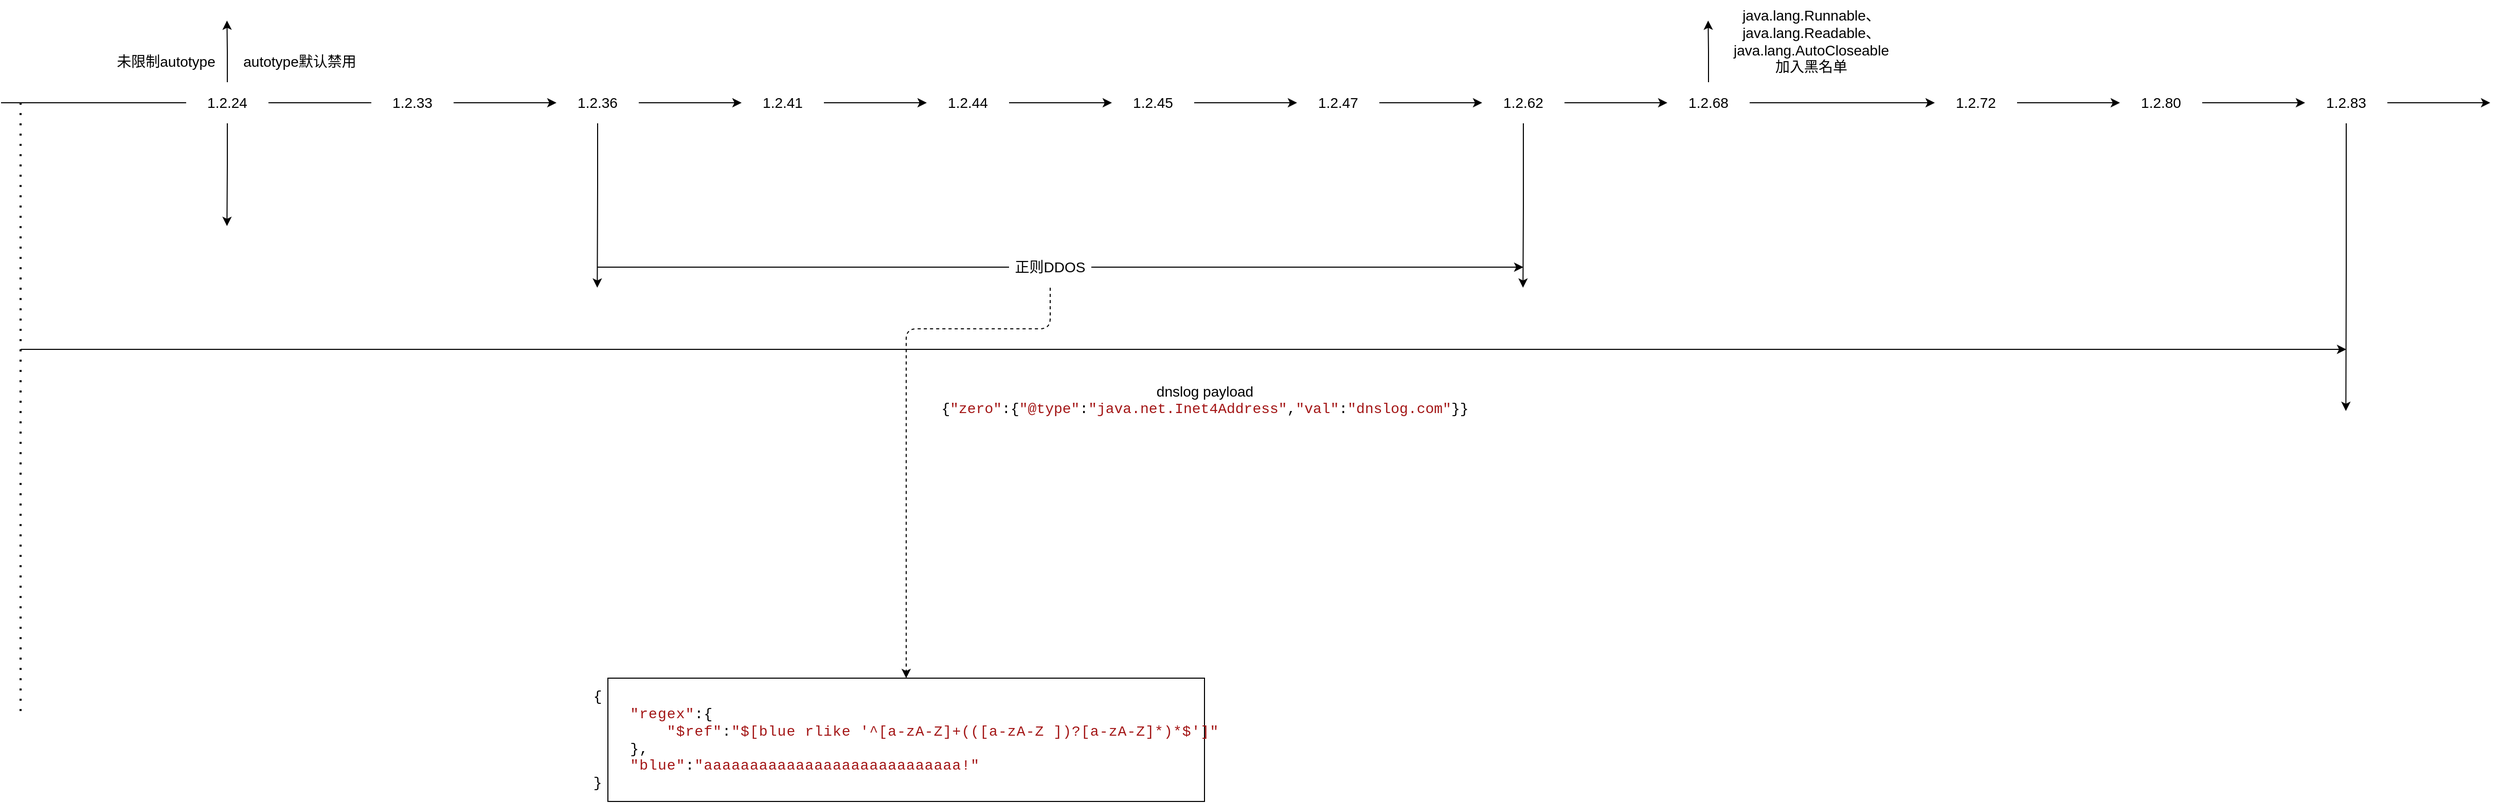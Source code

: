 <mxfile version="24.2.0" type="github">
  <diagram name="第 1 页" id="BrHA03G-W_aIONTmGHqB">
    <mxGraphModel dx="3273" dy="1555" grid="1" gridSize="20" guides="1" tooltips="1" connect="1" arrows="1" fold="1" page="1" pageScale="1" pageWidth="4681" pageHeight="3300" math="0" shadow="0">
      <root>
        <mxCell id="0" />
        <mxCell id="1" parent="0" />
        <mxCell id="WJFe8LfCxCwkPJLQWvTl-51" value="dnslog payload&lt;div style=&quot;font-size: 14px;&quot;&gt;&lt;div style=&quot;background-color: rgb(255, 255, 255); font-family: Consolas, &amp;quot;Courier New&amp;quot;, monospace; font-size: 14px; line-height: 19px; white-space-collapse: preserve;&quot;&gt;{&lt;span style=&quot;color: rgb(163, 21, 21); font-size: 14px;&quot;&gt;&quot;zero&quot;&lt;/span&gt;:{&lt;span style=&quot;color: rgb(163, 21, 21); font-size: 14px;&quot;&gt;&quot;@type&quot;&lt;/span&gt;:&lt;span style=&quot;color: rgb(163, 21, 21); font-size: 14px;&quot;&gt;&quot;java.net.Inet4Address&quot;&lt;/span&gt;,&lt;span style=&quot;color: rgb(163, 21, 21); font-size: 14px;&quot;&gt;&quot;val&quot;&lt;/span&gt;:&lt;span style=&quot;color: rgb(163, 21, 21); font-size: 14px;&quot;&gt;&quot;dnslog.com&quot;&lt;/span&gt;}}&lt;/div&gt;&lt;/div&gt;" style="text;html=1;align=center;verticalAlign=middle;resizable=0;points=[];autosize=1;strokeColor=none;fillColor=none;labelBackgroundColor=none;fontSize=14;" parent="1" vertex="1">
          <mxGeometry x="1300" y="900" width="500" height="60" as="geometry" />
        </mxCell>
        <mxCell id="WJFe8LfCxCwkPJLQWvTl-65" value="autotype默认禁用" style="text;html=1;align=center;verticalAlign=middle;resizable=1;points=[];autosize=1;strokeColor=none;fillColor=none;fontSize=14;" parent="1" vertex="1">
          <mxGeometry x="600" y="580" width="140" height="40" as="geometry" />
        </mxCell>
        <mxCell id="WJFe8LfCxCwkPJLQWvTl-100" value="" style="endArrow=classic;html=1;rounded=0;fontSize=14;" parent="1" source="WJFe8LfCxCwkPJLQWvTl-121" edge="1">
          <mxGeometry width="50" height="50" relative="1" as="geometry">
            <mxPoint x="480" y="640" as="sourcePoint" />
            <mxPoint x="2800" y="640" as="targetPoint" />
          </mxGeometry>
        </mxCell>
        <mxCell id="WJFe8LfCxCwkPJLQWvTl-102" value="" style="endArrow=none;html=1;rounded=0;endFill=0;fontSize=14;" parent="1" target="WJFe8LfCxCwkPJLQWvTl-101" edge="1">
          <mxGeometry width="50" height="50" relative="1" as="geometry">
            <mxPoint x="380" y="640" as="sourcePoint" />
            <mxPoint x="980" y="640" as="targetPoint" />
          </mxGeometry>
        </mxCell>
        <mxCell id="WJFe8LfCxCwkPJLQWvTl-105" style="edgeStyle=orthogonalEdgeStyle;rounded=0;orthogonalLoop=1;jettySize=auto;html=1;exitX=0.5;exitY=0;exitDx=0;exitDy=0;fontSize=14;" parent="1" source="WJFe8LfCxCwkPJLQWvTl-101" edge="1">
          <mxGeometry relative="1" as="geometry">
            <mxPoint x="599.667" y="560" as="targetPoint" />
            <Array as="points">
              <mxPoint x="600" y="590" />
              <mxPoint x="600" y="590" />
            </Array>
          </mxGeometry>
        </mxCell>
        <mxCell id="WJFe8LfCxCwkPJLQWvTl-134" style="edgeStyle=orthogonalEdgeStyle;rounded=0;orthogonalLoop=1;jettySize=auto;html=1;exitX=0.5;exitY=1;exitDx=0;exitDy=0;fontSize=14;" parent="1" source="WJFe8LfCxCwkPJLQWvTl-101" edge="1">
          <mxGeometry relative="1" as="geometry">
            <mxPoint x="599.667" y="760" as="targetPoint" />
            <Array as="points">
              <mxPoint x="600" y="700" />
              <mxPoint x="600" y="700" />
            </Array>
          </mxGeometry>
        </mxCell>
        <mxCell id="WJFe8LfCxCwkPJLQWvTl-101" value="1.2.24" style="whiteSpace=wrap;html=1;fillColor=default;strokeColor=none;fontSize=14;" parent="1" vertex="1">
          <mxGeometry x="560" y="620" width="80" height="40" as="geometry" />
        </mxCell>
        <mxCell id="WJFe8LfCxCwkPJLQWvTl-123" value="" style="endArrow=none;html=1;rounded=0;fontSize=14;endFill=0;" parent="1" source="WJFe8LfCxCwkPJLQWvTl-101" target="WJFe8LfCxCwkPJLQWvTl-110" edge="1">
          <mxGeometry width="50" height="50" relative="1" as="geometry">
            <mxPoint x="640" y="640" as="sourcePoint" />
            <mxPoint x="2400" y="640" as="targetPoint" />
          </mxGeometry>
        </mxCell>
        <mxCell id="WJFe8LfCxCwkPJLQWvTl-110" value="1.2.33" style="whiteSpace=wrap;html=1;fillColor=default;strokeColor=none;fontSize=14;" parent="1" vertex="1">
          <mxGeometry x="740" y="620" width="80" height="40" as="geometry" />
        </mxCell>
        <mxCell id="WJFe8LfCxCwkPJLQWvTl-124" value="" style="endArrow=classic;html=1;rounded=0;fontSize=14;" parent="1" source="WJFe8LfCxCwkPJLQWvTl-110" target="WJFe8LfCxCwkPJLQWvTl-112" edge="1">
          <mxGeometry width="50" height="50" relative="1" as="geometry">
            <mxPoint x="830" y="640" as="sourcePoint" />
            <mxPoint x="2400" y="640" as="targetPoint" />
          </mxGeometry>
        </mxCell>
        <mxCell id="WJFe8LfCxCwkPJLQWvTl-143" style="edgeStyle=orthogonalEdgeStyle;rounded=0;orthogonalLoop=1;jettySize=auto;html=1;exitX=0.5;exitY=1;exitDx=0;exitDy=0;" parent="1" source="WJFe8LfCxCwkPJLQWvTl-112" edge="1">
          <mxGeometry relative="1" as="geometry">
            <mxPoint x="959.667" y="820" as="targetPoint" />
            <Array as="points">
              <mxPoint x="960" y="720" />
              <mxPoint x="960" y="720" />
            </Array>
          </mxGeometry>
        </mxCell>
        <mxCell id="WJFe8LfCxCwkPJLQWvTl-112" value="1.2.36" style="whiteSpace=wrap;html=1;fillColor=default;strokeColor=none;fontSize=14;" parent="1" vertex="1">
          <mxGeometry x="920" y="620" width="80" height="40" as="geometry" />
        </mxCell>
        <mxCell id="WJFe8LfCxCwkPJLQWvTl-125" value="" style="endArrow=classic;html=1;rounded=0;fontSize=14;" parent="1" source="WJFe8LfCxCwkPJLQWvTl-166" target="WJFe8LfCxCwkPJLQWvTl-116" edge="1">
          <mxGeometry width="50" height="50" relative="1" as="geometry">
            <mxPoint x="1020" y="640" as="sourcePoint" />
            <mxPoint x="2400" y="640" as="targetPoint" />
          </mxGeometry>
        </mxCell>
        <mxCell id="WJFe8LfCxCwkPJLQWvTl-116" value="1.2.47" style="whiteSpace=wrap;html=1;fillColor=default;strokeColor=none;fontSize=14;" parent="1" vertex="1">
          <mxGeometry x="1640" y="620" width="80" height="40" as="geometry" />
        </mxCell>
        <mxCell id="WJFe8LfCxCwkPJLQWvTl-126" value="" style="endArrow=classic;html=1;rounded=0;fontSize=14;" parent="1" source="WJFe8LfCxCwkPJLQWvTl-112" target="WJFe8LfCxCwkPJLQWvTl-113" edge="1">
          <mxGeometry width="50" height="50" relative="1" as="geometry">
            <mxPoint x="1020" y="640" as="sourcePoint" />
            <mxPoint x="1420" y="640" as="targetPoint" />
          </mxGeometry>
        </mxCell>
        <mxCell id="WJFe8LfCxCwkPJLQWvTl-113" value="1.2.41" style="whiteSpace=wrap;html=1;fillColor=default;strokeColor=none;fontSize=14;" parent="1" vertex="1">
          <mxGeometry x="1100" y="620" width="80" height="40" as="geometry" />
        </mxCell>
        <mxCell id="WJFe8LfCxCwkPJLQWvTl-129" value="" style="endArrow=classic;html=1;rounded=0;fontSize=14;" parent="1" source="WJFe8LfCxCwkPJLQWvTl-113" target="WJFe8LfCxCwkPJLQWvTl-115" edge="1">
          <mxGeometry width="50" height="50" relative="1" as="geometry">
            <mxPoint x="1180" y="640" as="sourcePoint" />
            <mxPoint x="1730" y="640" as="targetPoint" />
          </mxGeometry>
        </mxCell>
        <mxCell id="WJFe8LfCxCwkPJLQWvTl-115" value="1.2.44" style="whiteSpace=wrap;html=1;fillColor=default;strokeColor=none;fontSize=14;" parent="1" vertex="1">
          <mxGeometry x="1280" y="620" width="80" height="40" as="geometry" />
        </mxCell>
        <mxCell id="WJFe8LfCxCwkPJLQWvTl-130" value="" style="endArrow=classic;html=1;rounded=0;fontSize=14;" parent="1" source="WJFe8LfCxCwkPJLQWvTl-116" target="WJFe8LfCxCwkPJLQWvTl-118" edge="1">
          <mxGeometry width="50" height="50" relative="1" as="geometry">
            <mxPoint x="1720" y="640" as="sourcePoint" />
            <mxPoint x="2580" y="640" as="targetPoint" />
          </mxGeometry>
        </mxCell>
        <mxCell id="6waAEHE7Pi9td4LNbUZB-1" style="edgeStyle=orthogonalEdgeStyle;rounded=0;orthogonalLoop=1;jettySize=auto;html=1;exitX=0.5;exitY=1;exitDx=0;exitDy=0;" edge="1" parent="1" source="WJFe8LfCxCwkPJLQWvTl-118">
          <mxGeometry relative="1" as="geometry">
            <mxPoint x="1859.667" y="820" as="targetPoint" />
          </mxGeometry>
        </mxCell>
        <mxCell id="WJFe8LfCxCwkPJLQWvTl-118" value="1.2.62" style="whiteSpace=wrap;html=1;fillColor=default;strokeColor=none;fontSize=14;" parent="1" vertex="1">
          <mxGeometry x="1820" y="620" width="80" height="40" as="geometry" />
        </mxCell>
        <mxCell id="WJFe8LfCxCwkPJLQWvTl-131" value="" style="endArrow=classic;html=1;rounded=0;fontSize=14;" parent="1" source="WJFe8LfCxCwkPJLQWvTl-169" target="WJFe8LfCxCwkPJLQWvTl-119" edge="1">
          <mxGeometry width="50" height="50" relative="1" as="geometry">
            <mxPoint x="1880" y="640" as="sourcePoint" />
            <mxPoint x="2580" y="640" as="targetPoint" />
          </mxGeometry>
        </mxCell>
        <mxCell id="WJFe8LfCxCwkPJLQWvTl-119" value="1.2.72" style="whiteSpace=wrap;html=1;fillColor=default;strokeColor=none;fontSize=14;" parent="1" vertex="1">
          <mxGeometry x="2260" y="620" width="80" height="40" as="geometry" />
        </mxCell>
        <mxCell id="WJFe8LfCxCwkPJLQWvTl-132" value="" style="endArrow=classic;html=1;rounded=0;fontSize=14;" parent="1" source="WJFe8LfCxCwkPJLQWvTl-119" target="WJFe8LfCxCwkPJLQWvTl-122" edge="1">
          <mxGeometry width="50" height="50" relative="1" as="geometry">
            <mxPoint x="2340" y="640" as="sourcePoint" />
            <mxPoint x="2860" y="640" as="targetPoint" />
          </mxGeometry>
        </mxCell>
        <mxCell id="WJFe8LfCxCwkPJLQWvTl-122" value="1.2.80" style="whiteSpace=wrap;html=1;fillColor=default;strokeColor=none;fontSize=14;" parent="1" vertex="1">
          <mxGeometry x="2440" y="620" width="80" height="40" as="geometry" />
        </mxCell>
        <mxCell id="WJFe8LfCxCwkPJLQWvTl-133" value="" style="endArrow=classic;html=1;rounded=0;fontSize=14;" parent="1" source="WJFe8LfCxCwkPJLQWvTl-122" target="WJFe8LfCxCwkPJLQWvTl-121" edge="1">
          <mxGeometry width="50" height="50" relative="1" as="geometry">
            <mxPoint x="2520" y="640" as="sourcePoint" />
            <mxPoint x="2860" y="640" as="targetPoint" />
          </mxGeometry>
        </mxCell>
        <mxCell id="WJFe8LfCxCwkPJLQWvTl-168" style="edgeStyle=orthogonalEdgeStyle;rounded=0;orthogonalLoop=1;jettySize=auto;html=1;exitX=0.5;exitY=1;exitDx=0;exitDy=0;" parent="1" source="WJFe8LfCxCwkPJLQWvTl-121" edge="1">
          <mxGeometry relative="1" as="geometry">
            <mxPoint x="2659.667" y="940" as="targetPoint" />
          </mxGeometry>
        </mxCell>
        <mxCell id="WJFe8LfCxCwkPJLQWvTl-121" value="1.2.83" style="whiteSpace=wrap;html=1;fillColor=default;strokeColor=none;fontSize=14;" parent="1" vertex="1">
          <mxGeometry x="2620" y="620" width="80" height="40" as="geometry" />
        </mxCell>
        <mxCell id="WJFe8LfCxCwkPJLQWvTl-136" value="未限制autotype" style="text;html=1;align=center;verticalAlign=middle;resizable=1;points=[];autosize=1;strokeColor=none;fillColor=none;labelBackgroundColor=none;fontSize=14;" parent="1" vertex="1">
          <mxGeometry x="470" y="580" width="140" height="40" as="geometry" />
        </mxCell>
        <mxCell id="WJFe8LfCxCwkPJLQWvTl-145" value="" style="endArrow=classic;html=1;rounded=0;" parent="1" source="WJFe8LfCxCwkPJLQWvTl-150" edge="1">
          <mxGeometry width="50" height="50" relative="1" as="geometry">
            <mxPoint x="960" y="800" as="sourcePoint" />
            <mxPoint x="1860" y="800" as="targetPoint" />
          </mxGeometry>
        </mxCell>
        <mxCell id="WJFe8LfCxCwkPJLQWvTl-147" value="&lt;div style=&quot;font-family: Consolas, &amp;quot;Courier New&amp;quot;, monospace; font-size: 14px; letter-spacing: 0.544px; text-align: left; white-space: pre;&quot;&gt;{&lt;/div&gt;&lt;div style=&quot;font-family: Consolas, &amp;quot;Courier New&amp;quot;, monospace; font-size: 14px; letter-spacing: 0.544px; text-align: left; white-space: pre;&quot;&gt;&amp;nbsp; &amp;nbsp; &lt;span style=&quot;color: rgb(163, 21, 21); font-size: 14px;&quot;&gt;&quot;regex&quot;&lt;/span&gt;:{&lt;/div&gt;&lt;div style=&quot;font-family: Consolas, &amp;quot;Courier New&amp;quot;, monospace; font-size: 14px; letter-spacing: 0.544px; text-align: left; white-space: pre;&quot;&gt;&amp;nbsp; &amp;nbsp; &amp;nbsp; &amp;nbsp; &lt;span style=&quot;color: rgb(163, 21, 21); font-size: 14px;&quot;&gt;&quot;$ref&quot;&lt;/span&gt;:&lt;span style=&quot;color: rgb(163, 21, 21); font-size: 14px;&quot;&gt;&quot;$[blue rlike &#39;^[a-zA-Z]+(([a-zA-Z ])?[a-zA-Z]*)*$&#39;]&quot;&lt;/span&gt;&lt;/div&gt;&lt;div style=&quot;font-family: Consolas, &amp;quot;Courier New&amp;quot;, monospace; font-size: 14px; letter-spacing: 0.544px; text-align: left; white-space: pre;&quot;&gt;&amp;nbsp; &amp;nbsp; },&lt;/div&gt;&lt;div style=&quot;font-family: Consolas, &amp;quot;Courier New&amp;quot;, monospace; font-size: 14px; letter-spacing: 0.544px; text-align: left; white-space: pre;&quot;&gt;&amp;nbsp; &amp;nbsp; &lt;span style=&quot;color: rgb(163, 21, 21); font-size: 14px;&quot;&gt;&quot;blue&quot;&lt;/span&gt;:&lt;span style=&quot;color: rgb(163, 21, 21); font-size: 14px;&quot;&gt;&quot;aaaaaaaaaaaaaaaaaaaaaaaaaaaa!&quot;&lt;/span&gt;&lt;/div&gt;&lt;div style=&quot;font-family: Consolas, &amp;quot;Courier New&amp;quot;, monospace; font-size: 14px; letter-spacing: 0.544px; text-align: left; white-space: pre;&quot;&gt;}&lt;/div&gt;" style="whiteSpace=wrap;html=1;labelBackgroundColor=none;fontSize=14;" parent="1" vertex="1">
          <mxGeometry x="970" y="1200" width="580" height="120" as="geometry" />
        </mxCell>
        <mxCell id="WJFe8LfCxCwkPJLQWvTl-151" value="" style="endArrow=none;html=1;rounded=0;endFill=0;" parent="1" target="WJFe8LfCxCwkPJLQWvTl-150" edge="1">
          <mxGeometry width="50" height="50" relative="1" as="geometry">
            <mxPoint x="960" y="800" as="sourcePoint" />
            <mxPoint x="1660" y="800" as="targetPoint" />
          </mxGeometry>
        </mxCell>
        <mxCell id="WJFe8LfCxCwkPJLQWvTl-154" style="edgeStyle=orthogonalEdgeStyle;rounded=1;orthogonalLoop=1;jettySize=auto;html=1;exitX=0.5;exitY=1;exitDx=0;exitDy=0;dashed=1;curved=0;" parent="1" source="WJFe8LfCxCwkPJLQWvTl-150" target="WJFe8LfCxCwkPJLQWvTl-147" edge="1">
          <mxGeometry relative="1" as="geometry">
            <Array as="points">
              <mxPoint x="1400" y="860" />
              <mxPoint x="1260" y="860" />
            </Array>
          </mxGeometry>
        </mxCell>
        <mxCell id="WJFe8LfCxCwkPJLQWvTl-150" value="正则DDOS" style="whiteSpace=wrap;html=1;fillColor=default;strokeColor=none;fontSize=14;" parent="1" vertex="1">
          <mxGeometry x="1360" y="780" width="80" height="40" as="geometry" />
        </mxCell>
        <mxCell id="WJFe8LfCxCwkPJLQWvTl-164" style="edgeStyle=orthogonalEdgeStyle;rounded=0;orthogonalLoop=1;jettySize=auto;html=1;exitX=0.4;exitY=0.5;exitDx=0;exitDy=0;exitPerimeter=0;" parent="1" source="WJFe8LfCxCwkPJLQWvTl-158" edge="1">
          <mxGeometry relative="1" as="geometry">
            <mxPoint x="2660" y="880" as="targetPoint" />
          </mxGeometry>
        </mxCell>
        <mxCell id="WJFe8LfCxCwkPJLQWvTl-158" value="" style="line;strokeWidth=2;direction=south;html=1;points=[[0,0.5,0,0,0],[0.1,0.5,0,0,0],[0.2,0.5,0,0,0],[0.3,0.5,0,0,0],[0.4,0.5,0,0,0],[0.5,0.5,0,0,0],[0.6,0.5,0,0,0],[0.7,0.5,0,0,0],[0.8,0.5,0,0,0],[0.9,0.5,0,0,0],[1,0.5,0,0,0]];dashed=1;dashPattern=1 4;" parent="1" vertex="1">
          <mxGeometry x="380" y="640" width="38" height="600" as="geometry" />
        </mxCell>
        <mxCell id="WJFe8LfCxCwkPJLQWvTl-167" value="" style="endArrow=classic;html=1;rounded=0;fontSize=14;" parent="1" source="WJFe8LfCxCwkPJLQWvTl-115" target="WJFe8LfCxCwkPJLQWvTl-166" edge="1">
          <mxGeometry width="50" height="50" relative="1" as="geometry">
            <mxPoint x="1360" y="640" as="sourcePoint" />
            <mxPoint x="1760" y="640" as="targetPoint" />
          </mxGeometry>
        </mxCell>
        <mxCell id="WJFe8LfCxCwkPJLQWvTl-166" value="1.2.45" style="whiteSpace=wrap;html=1;fillColor=default;strokeColor=none;fontSize=14;" parent="1" vertex="1">
          <mxGeometry x="1460" y="620" width="80" height="40" as="geometry" />
        </mxCell>
        <mxCell id="WJFe8LfCxCwkPJLQWvTl-170" value="" style="endArrow=classic;html=1;rounded=0;fontSize=14;" parent="1" source="WJFe8LfCxCwkPJLQWvTl-118" target="WJFe8LfCxCwkPJLQWvTl-169" edge="1">
          <mxGeometry width="50" height="50" relative="1" as="geometry">
            <mxPoint x="1880" y="640" as="sourcePoint" />
            <mxPoint x="2120" y="640" as="targetPoint" />
          </mxGeometry>
        </mxCell>
        <mxCell id="6waAEHE7Pi9td4LNbUZB-2" style="edgeStyle=orthogonalEdgeStyle;rounded=0;orthogonalLoop=1;jettySize=auto;html=1;exitX=0.5;exitY=0;exitDx=0;exitDy=0;" edge="1" parent="1" source="WJFe8LfCxCwkPJLQWvTl-169">
          <mxGeometry relative="1" as="geometry">
            <mxPoint x="2039.667" y="560" as="targetPoint" />
          </mxGeometry>
        </mxCell>
        <mxCell id="WJFe8LfCxCwkPJLQWvTl-169" value="1.2.68" style="whiteSpace=wrap;html=1;fillColor=default;strokeColor=none;fontSize=14;" parent="1" vertex="1">
          <mxGeometry x="2000" y="620" width="80" height="40" as="geometry" />
        </mxCell>
        <mxCell id="6waAEHE7Pi9td4LNbUZB-6" value="java.lang.Runnable、java.lang.Readable、java.lang.AutoCloseable&lt;div&gt;加入黑名单&lt;/div&gt;" style="whiteSpace=wrap;html=1;fillColor=default;strokeColor=none;fontSize=14;" vertex="1" parent="1">
          <mxGeometry x="2060" y="540" width="160" height="80" as="geometry" />
        </mxCell>
      </root>
    </mxGraphModel>
  </diagram>
</mxfile>
